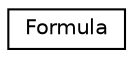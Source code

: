 digraph "Graphical Class Hierarchy"
{
 // INTERACTIVE_SVG=YES
  edge [fontname="Helvetica",fontsize="10",labelfontname="Helvetica",labelfontsize="10"];
  node [fontname="Helvetica",fontsize="10",shape=record];
  rankdir="LR";
  Node0 [label="Formula",height=0.2,width=0.4,color="black", fillcolor="white", style="filled",URL="$d2/db0/class_formula.html",tooltip="Class representing a formula in the output. "];
}
